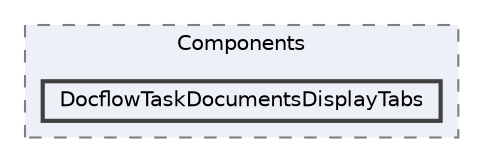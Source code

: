digraph "Web/Modules/EleWise.ELMA.Documents.Docflow.Web/Components/DocflowTaskDocumentsDisplayTabs"
{
 // LATEX_PDF_SIZE
  bgcolor="transparent";
  edge [fontname=Helvetica,fontsize=10,labelfontname=Helvetica,labelfontsize=10];
  node [fontname=Helvetica,fontsize=10,shape=box,height=0.2,width=0.4];
  compound=true
  subgraph clusterdir_9036334f73c3394eff9aaad41ace81c5 {
    graph [ bgcolor="#edf0f7", pencolor="grey50", label="Components", fontname=Helvetica,fontsize=10 style="filled,dashed", URL="dir_9036334f73c3394eff9aaad41ace81c5.html",tooltip=""]
  dir_a84c6e60229a0a2ef1c895de03f254cb [label="DocflowTaskDocumentsDisplayTabs", fillcolor="#edf0f7", color="grey25", style="filled,bold", URL="dir_a84c6e60229a0a2ef1c895de03f254cb.html",tooltip=""];
  }
}
